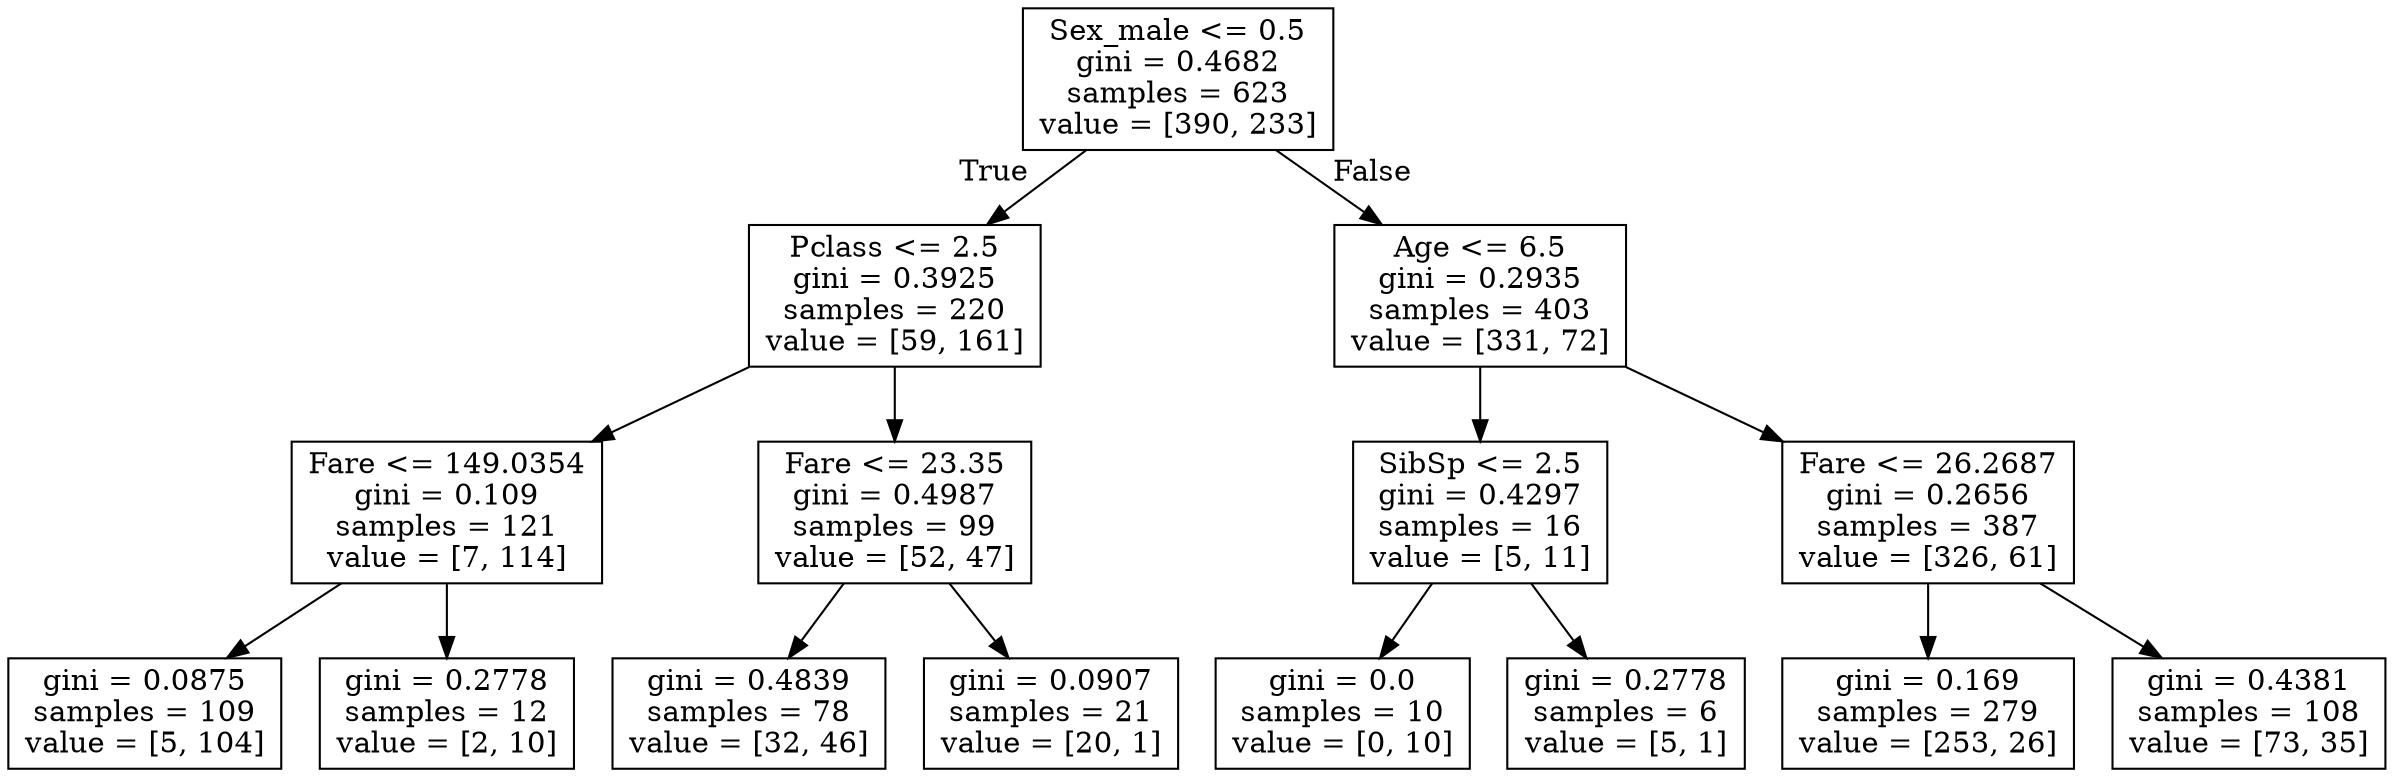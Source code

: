 digraph Tree {
node [shape=box] ;
0 [label="Sex_male <= 0.5\ngini = 0.4682\nsamples = 623\nvalue = [390, 233]"] ;
1 [label="Pclass <= 2.5\ngini = 0.3925\nsamples = 220\nvalue = [59, 161]"] ;
0 -> 1 [labeldistance=2.5, labelangle=45, headlabel="True"] ;
2 [label="Fare <= 149.0354\ngini = 0.109\nsamples = 121\nvalue = [7, 114]"] ;
1 -> 2 ;
3 [label="gini = 0.0875\nsamples = 109\nvalue = [5, 104]"] ;
2 -> 3 ;
4 [label="gini = 0.2778\nsamples = 12\nvalue = [2, 10]"] ;
2 -> 4 ;
5 [label="Fare <= 23.35\ngini = 0.4987\nsamples = 99\nvalue = [52, 47]"] ;
1 -> 5 ;
6 [label="gini = 0.4839\nsamples = 78\nvalue = [32, 46]"] ;
5 -> 6 ;
7 [label="gini = 0.0907\nsamples = 21\nvalue = [20, 1]"] ;
5 -> 7 ;
8 [label="Age <= 6.5\ngini = 0.2935\nsamples = 403\nvalue = [331, 72]"] ;
0 -> 8 [labeldistance=2.5, labelangle=-45, headlabel="False"] ;
9 [label="SibSp <= 2.5\ngini = 0.4297\nsamples = 16\nvalue = [5, 11]"] ;
8 -> 9 ;
10 [label="gini = 0.0\nsamples = 10\nvalue = [0, 10]"] ;
9 -> 10 ;
11 [label="gini = 0.2778\nsamples = 6\nvalue = [5, 1]"] ;
9 -> 11 ;
12 [label="Fare <= 26.2687\ngini = 0.2656\nsamples = 387\nvalue = [326, 61]"] ;
8 -> 12 ;
13 [label="gini = 0.169\nsamples = 279\nvalue = [253, 26]"] ;
12 -> 13 ;
14 [label="gini = 0.4381\nsamples = 108\nvalue = [73, 35]"] ;
12 -> 14 ;
}